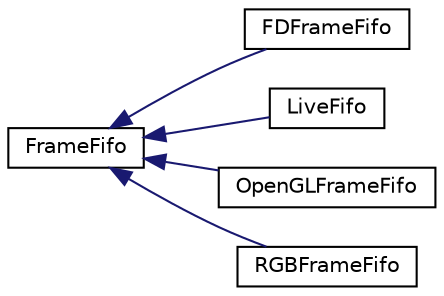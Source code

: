digraph "Graphical Class Hierarchy"
{
  edge [fontname="Helvetica",fontsize="10",labelfontname="Helvetica",labelfontsize="10"];
  node [fontname="Helvetica",fontsize="10",shape=record];
  rankdir="LR";
  Node0 [label="FrameFifo",height=0.2,width=0.4,color="black", fillcolor="white", style="filled",URL="$classFrameFifo.html",tooltip="A thread-safe combination of a fifo (first-in-first-out) queue and an associated stack. "];
  Node0 -> Node1 [dir="back",color="midnightblue",fontsize="10",style="solid",fontname="Helvetica"];
  Node1 [label="FDFrameFifo",height=0.2,width=0.4,color="black", fillcolor="white", style="filled",URL="$classFDFrameFifo.html",tooltip="FrameFifo using file descriptors. "];
  Node0 -> Node2 [dir="back",color="midnightblue",fontsize="10",style="solid",fontname="Helvetica"];
  Node2 [label="LiveFifo",height=0.2,width=0.4,color="black", fillcolor="white", style="filled",URL="$classLiveFifo.html",tooltip="This is a special FrameFifo class for feeding frames into live555, i.e. "];
  Node0 -> Node3 [dir="back",color="midnightblue",fontsize="10",style="solid",fontname="Helvetica"];
  Node3 [label="OpenGLFrameFifo",height=0.2,width=0.4,color="black", fillcolor="white", style="filled",URL="$classOpenGLFrameFifo.html",tooltip="A FrameFifo managed and used by OpenGLThread. "];
  Node0 -> Node4 [dir="back",color="midnightblue",fontsize="10",style="solid",fontname="Helvetica"];
  Node4 [label="RGBFrameFifo",height=0.2,width=0.4,color="black", fillcolor="white", style="filled",URL="$classRGBFrameFifo.html",tooltip="A FrameFifo for RGBFrame s. "];
}
